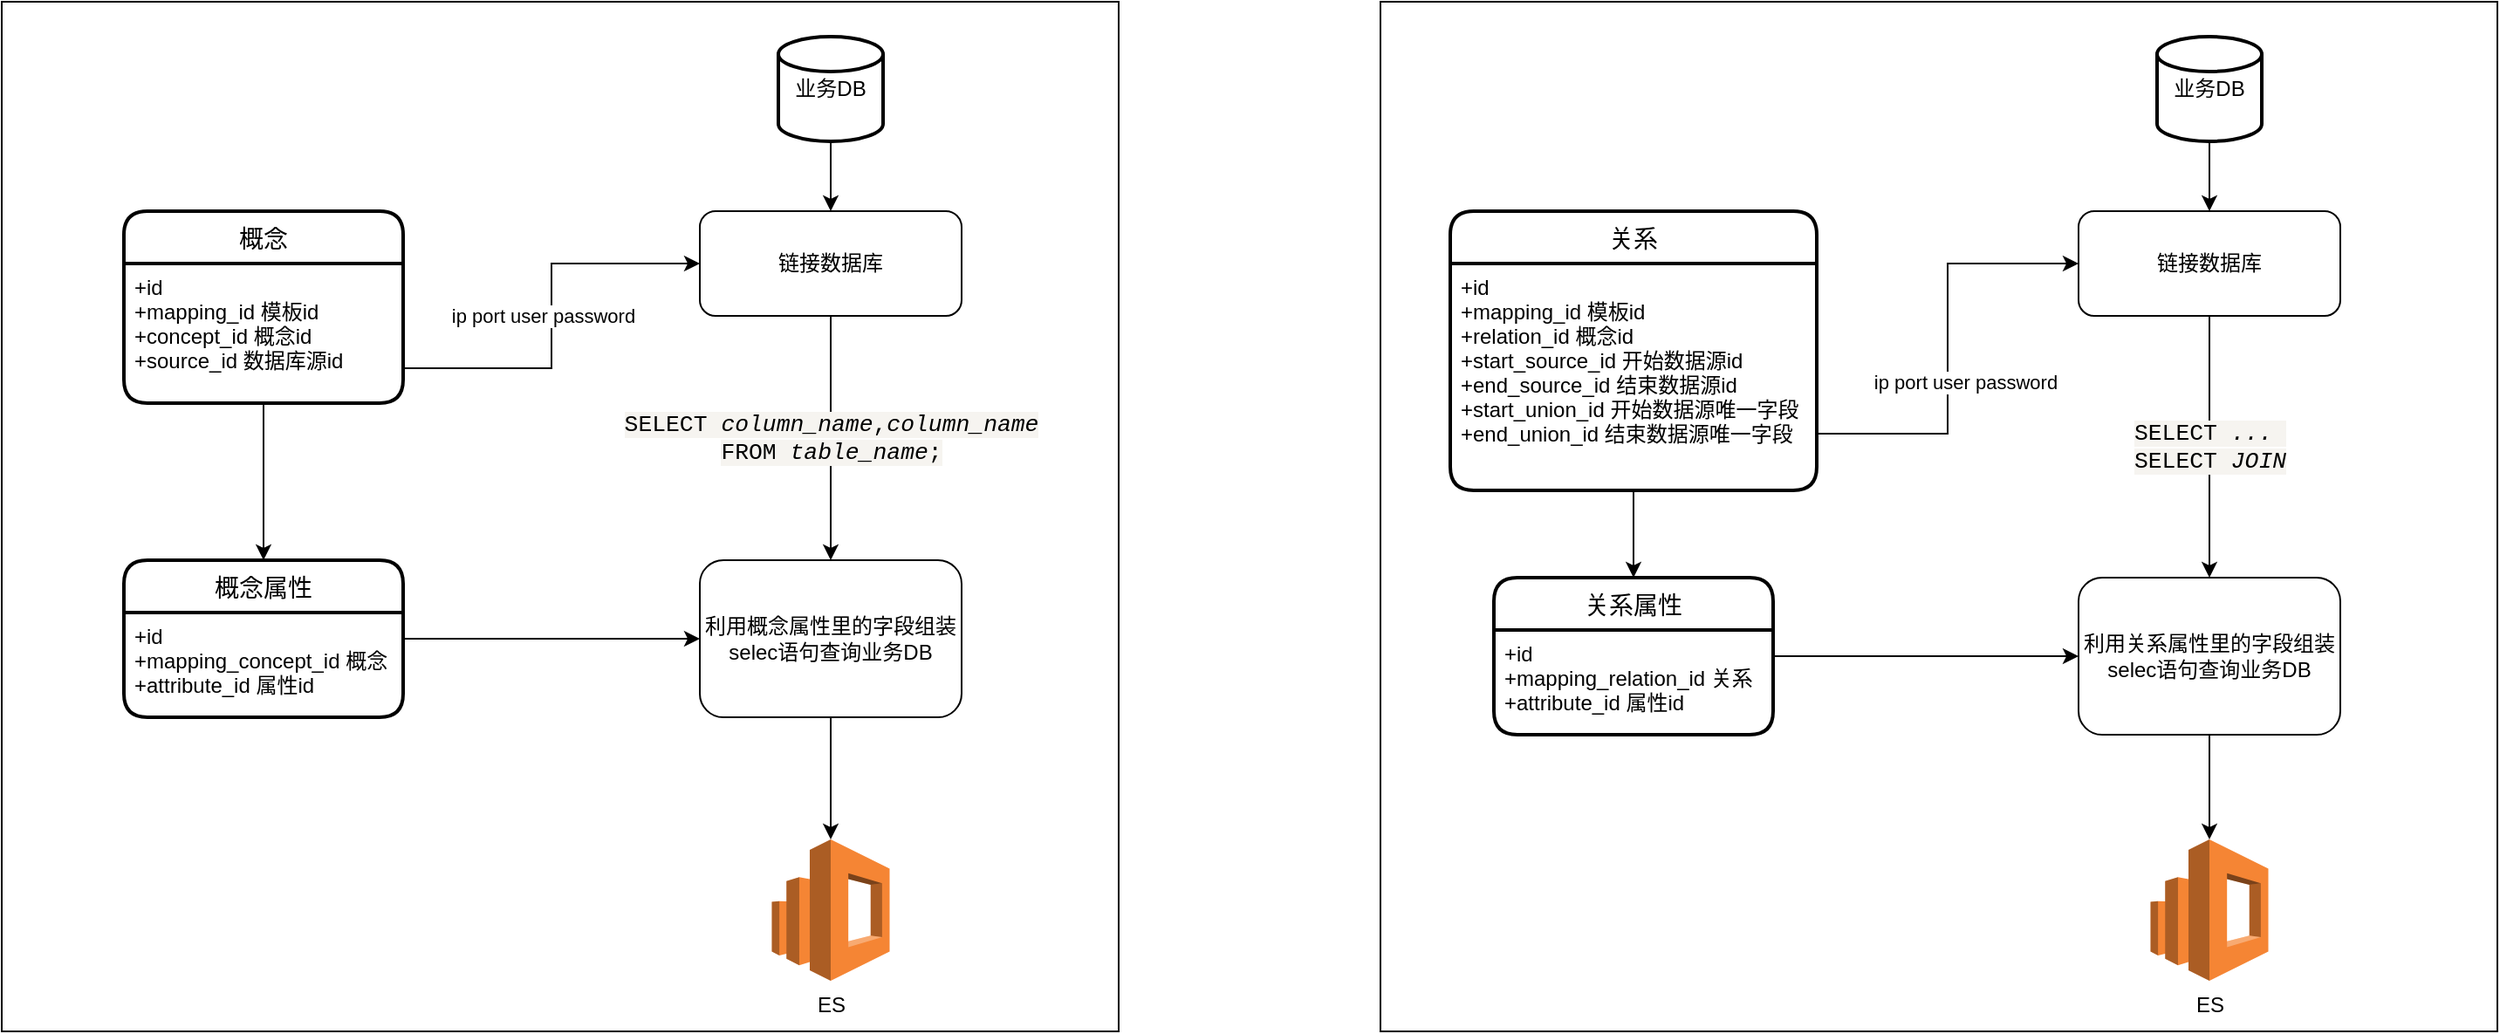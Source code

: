 <mxfile version="20.5.1" type="github">
  <diagram id="yQsCM6jZWIF5iwXcTcKw" name="第 1 页">
    <mxGraphModel dx="946" dy="614" grid="1" gridSize="10" guides="1" tooltips="1" connect="1" arrows="1" fold="1" page="1" pageScale="1" pageWidth="850" pageHeight="1100" math="0" shadow="0">
      <root>
        <mxCell id="0" />
        <mxCell id="1" parent="0" />
        <mxCell id="FIL8WxFehlJEDxuM4I_O-17" value="" style="rounded=0;whiteSpace=wrap;html=1;fontColor=#000100;" vertex="1" parent="1">
          <mxGeometry x="60" width="640" height="590" as="geometry" />
        </mxCell>
        <mxCell id="FIL8WxFehlJEDxuM4I_O-1" value="概念" style="swimlane;childLayout=stackLayout;horizontal=1;startSize=30;horizontalStack=0;rounded=1;fontSize=14;fontStyle=0;strokeWidth=2;resizeParent=0;resizeLast=1;shadow=0;dashed=0;align=center;" vertex="1" parent="1">
          <mxGeometry x="130" y="120" width="160" height="110" as="geometry" />
        </mxCell>
        <mxCell id="FIL8WxFehlJEDxuM4I_O-2" value="+id&#xa;+mapping_id 模板id&#xa;+concept_id 概念id&#xa;+source_id 数据库源id" style="align=left;strokeColor=none;fillColor=none;spacingLeft=4;fontSize=12;verticalAlign=top;resizable=0;rotatable=0;part=1;" vertex="1" parent="FIL8WxFehlJEDxuM4I_O-1">
          <mxGeometry y="30" width="160" height="80" as="geometry" />
        </mxCell>
        <mxCell id="FIL8WxFehlJEDxuM4I_O-3" value="概念属性" style="swimlane;childLayout=stackLayout;horizontal=1;startSize=30;horizontalStack=0;rounded=1;fontSize=14;fontStyle=0;strokeWidth=2;resizeParent=0;resizeLast=1;shadow=0;dashed=0;align=center;" vertex="1" parent="1">
          <mxGeometry x="130" y="320" width="160" height="90" as="geometry" />
        </mxCell>
        <mxCell id="FIL8WxFehlJEDxuM4I_O-4" value="+id&#xa;+mapping_concept_id 概念&#xa;+attribute_id 属性id&#xa;" style="align=left;strokeColor=none;fillColor=none;spacingLeft=4;fontSize=12;verticalAlign=top;resizable=0;rotatable=0;part=1;" vertex="1" parent="FIL8WxFehlJEDxuM4I_O-3">
          <mxGeometry y="30" width="160" height="60" as="geometry" />
        </mxCell>
        <mxCell id="FIL8WxFehlJEDxuM4I_O-5" style="edgeStyle=orthogonalEdgeStyle;rounded=0;orthogonalLoop=1;jettySize=auto;html=1;exitX=0.5;exitY=1;exitDx=0;exitDy=0;entryX=0.5;entryY=0;entryDx=0;entryDy=0;" edge="1" parent="1" source="FIL8WxFehlJEDxuM4I_O-2" target="FIL8WxFehlJEDxuM4I_O-3">
          <mxGeometry relative="1" as="geometry" />
        </mxCell>
        <mxCell id="FIL8WxFehlJEDxuM4I_O-10" style="edgeStyle=orthogonalEdgeStyle;rounded=0;orthogonalLoop=1;jettySize=auto;html=1;exitX=0.5;exitY=1;exitDx=0;exitDy=0;exitPerimeter=0;" edge="1" parent="1" source="FIL8WxFehlJEDxuM4I_O-6" target="FIL8WxFehlJEDxuM4I_O-7">
          <mxGeometry relative="1" as="geometry" />
        </mxCell>
        <mxCell id="FIL8WxFehlJEDxuM4I_O-6" value="业务DB" style="strokeWidth=2;html=1;shape=mxgraph.flowchart.database;whiteSpace=wrap;" vertex="1" parent="1">
          <mxGeometry x="505" y="20" width="60" height="60" as="geometry" />
        </mxCell>
        <mxCell id="FIL8WxFehlJEDxuM4I_O-14" value="&lt;font color=&quot;#000100&quot;&gt;&lt;span style=&quot;font-family: &amp;quot;courier new&amp;quot;; font-size: 13.2px; font-style: normal; font-variant-ligatures: normal; font-variant-caps: normal; font-weight: 400; letter-spacing: normal; orphans: 2; text-align: start; text-indent: 0px; text-transform: none; widows: 2; word-spacing: 0px; -webkit-text-stroke-width: 0px; background-color: rgb(246, 244, 240); text-decoration-thickness: initial; text-decoration-style: initial; text-decoration-color: initial; float: none; display: inline !important;&quot;&gt;SELECT&amp;nbsp;&lt;/span&gt;&lt;em style=&quot;border: 0px; margin: 0px; padding: 0px; font-family: &amp;quot;courier new&amp;quot;; font-size: 13.2px; font-variant-ligatures: normal; font-variant-caps: normal; font-weight: 400; letter-spacing: normal; orphans: 2; text-align: start; text-indent: 0px; text-transform: none; widows: 2; word-spacing: 0px; -webkit-text-stroke-width: 0px; background-color: rgb(246, 244, 240); text-decoration-thickness: initial; text-decoration-style: initial; text-decoration-color: initial;&quot;&gt;column_name&lt;/em&gt;&lt;span style=&quot;font-family: &amp;quot;courier new&amp;quot;; font-size: 13.2px; font-style: normal; font-variant-ligatures: normal; font-variant-caps: normal; font-weight: 400; letter-spacing: normal; orphans: 2; text-align: start; text-indent: 0px; text-transform: none; widows: 2; word-spacing: 0px; -webkit-text-stroke-width: 0px; background-color: rgb(246, 244, 240); text-decoration-thickness: initial; text-decoration-style: initial; text-decoration-color: initial; float: none; display: inline !important;&quot;&gt;,&lt;/span&gt;&lt;em style=&quot;border: 0px; margin: 0px; padding: 0px; font-family: &amp;quot;courier new&amp;quot;; font-size: 13.2px; font-variant-ligatures: normal; font-variant-caps: normal; font-weight: 400; letter-spacing: normal; orphans: 2; text-align: start; text-indent: 0px; text-transform: none; widows: 2; word-spacing: 0px; -webkit-text-stroke-width: 0px; background-color: rgb(246, 244, 240); text-decoration-thickness: initial; text-decoration-style: initial; text-decoration-color: initial;&quot;&gt;column_name&lt;/em&gt;&lt;br style=&quot;font-family: &amp;quot;courier new&amp;quot;; font-size: 13.2px; font-style: normal; font-variant-ligatures: normal; font-variant-caps: normal; font-weight: 400; letter-spacing: normal; orphans: 2; text-align: start; text-indent: 0px; text-transform: none; widows: 2; word-spacing: 0px; -webkit-text-stroke-width: 0px; background-color: rgb(246, 244, 240); text-decoration-thickness: initial; text-decoration-style: initial; text-decoration-color: initial;&quot;&gt;&lt;span style=&quot;font-family: &amp;quot;courier new&amp;quot;; font-size: 13.2px; font-style: normal; font-variant-ligatures: normal; font-variant-caps: normal; font-weight: 400; letter-spacing: normal; orphans: 2; text-align: start; text-indent: 0px; text-transform: none; widows: 2; word-spacing: 0px; -webkit-text-stroke-width: 0px; background-color: rgb(246, 244, 240); text-decoration-thickness: initial; text-decoration-style: initial; text-decoration-color: initial; float: none; display: inline !important;&quot;&gt;FROM&lt;span&gt;&amp;nbsp;&lt;/span&gt;&lt;/span&gt;&lt;em style=&quot;border: 0px; margin: 0px; padding: 0px; font-family: &amp;quot;courier new&amp;quot;; font-size: 13.2px; font-variant-ligatures: normal; font-variant-caps: normal; font-weight: 400; letter-spacing: normal; orphans: 2; text-align: start; text-indent: 0px; text-transform: none; widows: 2; word-spacing: 0px; -webkit-text-stroke-width: 0px; background-color: rgb(246, 244, 240); text-decoration-thickness: initial; text-decoration-style: initial; text-decoration-color: initial;&quot;&gt;table_name&lt;/em&gt;&lt;span style=&quot;font-family: &amp;quot;courier new&amp;quot;; font-size: 13.2px; font-style: normal; font-variant-ligatures: normal; font-variant-caps: normal; font-weight: 400; letter-spacing: normal; orphans: 2; text-align: start; text-indent: 0px; text-transform: none; widows: 2; word-spacing: 0px; -webkit-text-stroke-width: 0px; background-color: rgb(246, 244, 240); text-decoration-thickness: initial; text-decoration-style: initial; text-decoration-color: initial; float: none; display: inline !important;&quot;&gt;;&lt;/span&gt;&lt;/font&gt;" style="edgeStyle=orthogonalEdgeStyle;rounded=0;orthogonalLoop=1;jettySize=auto;html=1;exitX=0.5;exitY=1;exitDx=0;exitDy=0;entryX=0.5;entryY=0;entryDx=0;entryDy=0;" edge="1" parent="1" source="FIL8WxFehlJEDxuM4I_O-7" target="FIL8WxFehlJEDxuM4I_O-11">
          <mxGeometry relative="1" as="geometry" />
        </mxCell>
        <mxCell id="FIL8WxFehlJEDxuM4I_O-7" value="链接数据库" style="rounded=1;whiteSpace=wrap;html=1;" vertex="1" parent="1">
          <mxGeometry x="460" y="120" width="150" height="60" as="geometry" />
        </mxCell>
        <mxCell id="FIL8WxFehlJEDxuM4I_O-8" style="edgeStyle=orthogonalEdgeStyle;rounded=0;orthogonalLoop=1;jettySize=auto;html=1;exitX=1;exitY=0.75;exitDx=0;exitDy=0;entryX=0;entryY=0.5;entryDx=0;entryDy=0;" edge="1" parent="1" source="FIL8WxFehlJEDxuM4I_O-2" target="FIL8WxFehlJEDxuM4I_O-7">
          <mxGeometry relative="1" as="geometry" />
        </mxCell>
        <mxCell id="FIL8WxFehlJEDxuM4I_O-9" value="ip port user password" style="edgeLabel;html=1;align=center;verticalAlign=middle;resizable=0;points=[];" vertex="1" connectable="0" parent="FIL8WxFehlJEDxuM4I_O-8">
          <mxGeometry x="-0.444" y="2" relative="1" as="geometry">
            <mxPoint x="16" y="-28" as="offset" />
          </mxGeometry>
        </mxCell>
        <mxCell id="FIL8WxFehlJEDxuM4I_O-16" style="edgeStyle=orthogonalEdgeStyle;rounded=0;orthogonalLoop=1;jettySize=auto;html=1;entryX=0.5;entryY=0;entryDx=0;entryDy=0;entryPerimeter=0;" edge="1" parent="1" source="FIL8WxFehlJEDxuM4I_O-11" target="FIL8WxFehlJEDxuM4I_O-15">
          <mxGeometry relative="1" as="geometry" />
        </mxCell>
        <mxCell id="FIL8WxFehlJEDxuM4I_O-11" value="利用概念属性里的字段组装selec语句查询业务DB" style="rounded=1;whiteSpace=wrap;html=1;" vertex="1" parent="1">
          <mxGeometry x="460" y="320" width="150" height="90" as="geometry" />
        </mxCell>
        <mxCell id="FIL8WxFehlJEDxuM4I_O-13" style="edgeStyle=orthogonalEdgeStyle;rounded=0;orthogonalLoop=1;jettySize=auto;html=1;exitX=1;exitY=0.25;exitDx=0;exitDy=0;" edge="1" parent="1" source="FIL8WxFehlJEDxuM4I_O-4" target="FIL8WxFehlJEDxuM4I_O-11">
          <mxGeometry relative="1" as="geometry" />
        </mxCell>
        <mxCell id="FIL8WxFehlJEDxuM4I_O-15" value="ES" style="outlineConnect=0;dashed=0;verticalLabelPosition=bottom;verticalAlign=top;align=center;html=1;shape=mxgraph.aws3.elasticsearch_service;fillColor=#F58534;gradientColor=none;" vertex="1" parent="1">
          <mxGeometry x="501.25" y="480" width="67.5" height="81" as="geometry" />
        </mxCell>
        <mxCell id="FIL8WxFehlJEDxuM4I_O-18" value="" style="rounded=0;whiteSpace=wrap;html=1;fontColor=#000100;" vertex="1" parent="1">
          <mxGeometry x="850" width="640" height="590" as="geometry" />
        </mxCell>
        <mxCell id="FIL8WxFehlJEDxuM4I_O-19" value="关系" style="swimlane;childLayout=stackLayout;horizontal=1;startSize=30;horizontalStack=0;rounded=1;fontSize=14;fontStyle=0;strokeWidth=2;resizeParent=0;resizeLast=1;shadow=0;dashed=0;align=center;" vertex="1" parent="1">
          <mxGeometry x="890" y="120" width="210" height="160" as="geometry" />
        </mxCell>
        <mxCell id="FIL8WxFehlJEDxuM4I_O-20" value="+id&#xa;+mapping_id 模板id&#xa;+relation_id 概念id&#xa;+start_source_id 开始数据源id&#xa;+end_source_id 结束数据源id&#xa;+start_union_id 开始数据源唯一字段&#xa;+end_union_id 结束数据源唯一字段" style="align=left;strokeColor=none;fillColor=none;spacingLeft=4;fontSize=12;verticalAlign=top;resizable=0;rotatable=0;part=1;" vertex="1" parent="FIL8WxFehlJEDxuM4I_O-19">
          <mxGeometry y="30" width="210" height="130" as="geometry" />
        </mxCell>
        <mxCell id="FIL8WxFehlJEDxuM4I_O-21" value="关系属性" style="swimlane;childLayout=stackLayout;horizontal=1;startSize=30;horizontalStack=0;rounded=1;fontSize=14;fontStyle=0;strokeWidth=2;resizeParent=0;resizeLast=1;shadow=0;dashed=0;align=center;" vertex="1" parent="1">
          <mxGeometry x="915" y="330" width="160" height="90" as="geometry" />
        </mxCell>
        <mxCell id="FIL8WxFehlJEDxuM4I_O-22" value="+id&#xa;+mapping_relation_id 关系&#xa;+attribute_id 属性id&#xa;" style="align=left;strokeColor=none;fillColor=none;spacingLeft=4;fontSize=12;verticalAlign=top;resizable=0;rotatable=0;part=1;" vertex="1" parent="FIL8WxFehlJEDxuM4I_O-21">
          <mxGeometry y="30" width="160" height="60" as="geometry" />
        </mxCell>
        <mxCell id="FIL8WxFehlJEDxuM4I_O-23" style="edgeStyle=orthogonalEdgeStyle;rounded=0;orthogonalLoop=1;jettySize=auto;html=1;exitX=0.5;exitY=1;exitDx=0;exitDy=0;entryX=0.5;entryY=0;entryDx=0;entryDy=0;" edge="1" parent="1" source="FIL8WxFehlJEDxuM4I_O-20" target="FIL8WxFehlJEDxuM4I_O-21">
          <mxGeometry relative="1" as="geometry" />
        </mxCell>
        <mxCell id="FIL8WxFehlJEDxuM4I_O-24" style="edgeStyle=orthogonalEdgeStyle;rounded=0;orthogonalLoop=1;jettySize=auto;html=1;exitX=0.5;exitY=1;exitDx=0;exitDy=0;exitPerimeter=0;" edge="1" parent="1" source="FIL8WxFehlJEDxuM4I_O-25" target="FIL8WxFehlJEDxuM4I_O-27">
          <mxGeometry relative="1" as="geometry" />
        </mxCell>
        <mxCell id="FIL8WxFehlJEDxuM4I_O-25" value="业务DB" style="strokeWidth=2;html=1;shape=mxgraph.flowchart.database;whiteSpace=wrap;" vertex="1" parent="1">
          <mxGeometry x="1295" y="20" width="60" height="60" as="geometry" />
        </mxCell>
        <mxCell id="FIL8WxFehlJEDxuM4I_O-26" value="&lt;span style=&quot;color: rgb(0, 1, 0); font-family: &amp;quot;courier new&amp;quot;; font-size: 13.2px; text-align: start; background-color: rgb(246, 244, 240);&quot;&gt;SELECT&amp;nbsp;&lt;/span&gt;&lt;span style=&quot;color: rgb(0, 1, 0); font-family: &amp;quot;courier new&amp;quot;; font-size: 13.2px; text-align: start; background-color: rgb(246, 244, 240);&quot;&gt;&lt;i&gt;...&amp;nbsp;&lt;br&gt;&lt;/i&gt;&lt;/span&gt;&lt;span style=&quot;color: rgb(0, 1, 0); font-family: &amp;quot;courier new&amp;quot;; font-size: 13.2px; text-align: start; background-color: rgb(246, 244, 240);&quot;&gt;SELECT &lt;i&gt;JOIN&lt;/i&gt;&lt;/span&gt;" style="edgeStyle=orthogonalEdgeStyle;rounded=0;orthogonalLoop=1;jettySize=auto;html=1;exitX=0.5;exitY=1;exitDx=0;exitDy=0;entryX=0.5;entryY=0;entryDx=0;entryDy=0;" edge="1" parent="1" source="FIL8WxFehlJEDxuM4I_O-27" target="FIL8WxFehlJEDxuM4I_O-31">
          <mxGeometry relative="1" as="geometry" />
        </mxCell>
        <mxCell id="FIL8WxFehlJEDxuM4I_O-27" value="链接数据库" style="rounded=1;whiteSpace=wrap;html=1;" vertex="1" parent="1">
          <mxGeometry x="1250" y="120" width="150" height="60" as="geometry" />
        </mxCell>
        <mxCell id="FIL8WxFehlJEDxuM4I_O-28" style="edgeStyle=orthogonalEdgeStyle;rounded=0;orthogonalLoop=1;jettySize=auto;html=1;exitX=1;exitY=0.75;exitDx=0;exitDy=0;entryX=0;entryY=0.5;entryDx=0;entryDy=0;" edge="1" parent="1" source="FIL8WxFehlJEDxuM4I_O-20" target="FIL8WxFehlJEDxuM4I_O-27">
          <mxGeometry relative="1" as="geometry" />
        </mxCell>
        <mxCell id="FIL8WxFehlJEDxuM4I_O-29" value="ip port user password" style="edgeLabel;html=1;align=center;verticalAlign=middle;resizable=0;points=[];" vertex="1" connectable="0" parent="FIL8WxFehlJEDxuM4I_O-28">
          <mxGeometry x="-0.444" y="2" relative="1" as="geometry">
            <mxPoint x="16" y="-28" as="offset" />
          </mxGeometry>
        </mxCell>
        <mxCell id="FIL8WxFehlJEDxuM4I_O-30" style="edgeStyle=orthogonalEdgeStyle;rounded=0;orthogonalLoop=1;jettySize=auto;html=1;entryX=0.5;entryY=0;entryDx=0;entryDy=0;entryPerimeter=0;" edge="1" parent="1" source="FIL8WxFehlJEDxuM4I_O-31" target="FIL8WxFehlJEDxuM4I_O-33">
          <mxGeometry relative="1" as="geometry" />
        </mxCell>
        <mxCell id="FIL8WxFehlJEDxuM4I_O-31" value="利用关系属性里的字段组装selec语句查询业务DB" style="rounded=1;whiteSpace=wrap;html=1;" vertex="1" parent="1">
          <mxGeometry x="1250" y="330" width="150" height="90" as="geometry" />
        </mxCell>
        <mxCell id="FIL8WxFehlJEDxuM4I_O-32" style="edgeStyle=orthogonalEdgeStyle;rounded=0;orthogonalLoop=1;jettySize=auto;html=1;exitX=1;exitY=0.25;exitDx=0;exitDy=0;" edge="1" parent="1" source="FIL8WxFehlJEDxuM4I_O-22" target="FIL8WxFehlJEDxuM4I_O-31">
          <mxGeometry relative="1" as="geometry" />
        </mxCell>
        <mxCell id="FIL8WxFehlJEDxuM4I_O-33" value="ES" style="outlineConnect=0;dashed=0;verticalLabelPosition=bottom;verticalAlign=top;align=center;html=1;shape=mxgraph.aws3.elasticsearch_service;fillColor=#F58534;gradientColor=none;" vertex="1" parent="1">
          <mxGeometry x="1291.25" y="480" width="67.5" height="81" as="geometry" />
        </mxCell>
      </root>
    </mxGraphModel>
  </diagram>
</mxfile>
